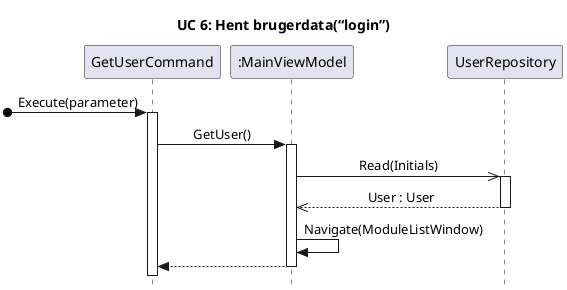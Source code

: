 @startuml
skinparam style strictuml
skinparam SequenceMessageAlignment center
title UC 6: Hent brugerdata(“login”)

Participant "GetUserCommand" as GUC
participant ":MainViewModel" as MVM
participant "UserRepository" as UR

[o-> GUC++: Execute(parameter)
    GUC -> MVM++: GetUser()
        MVM ->> UR ++: Read(Initials)
        return User : User
        MVM -> MVM : Navigate(ModuleListWindow)
    return
    
@enduml